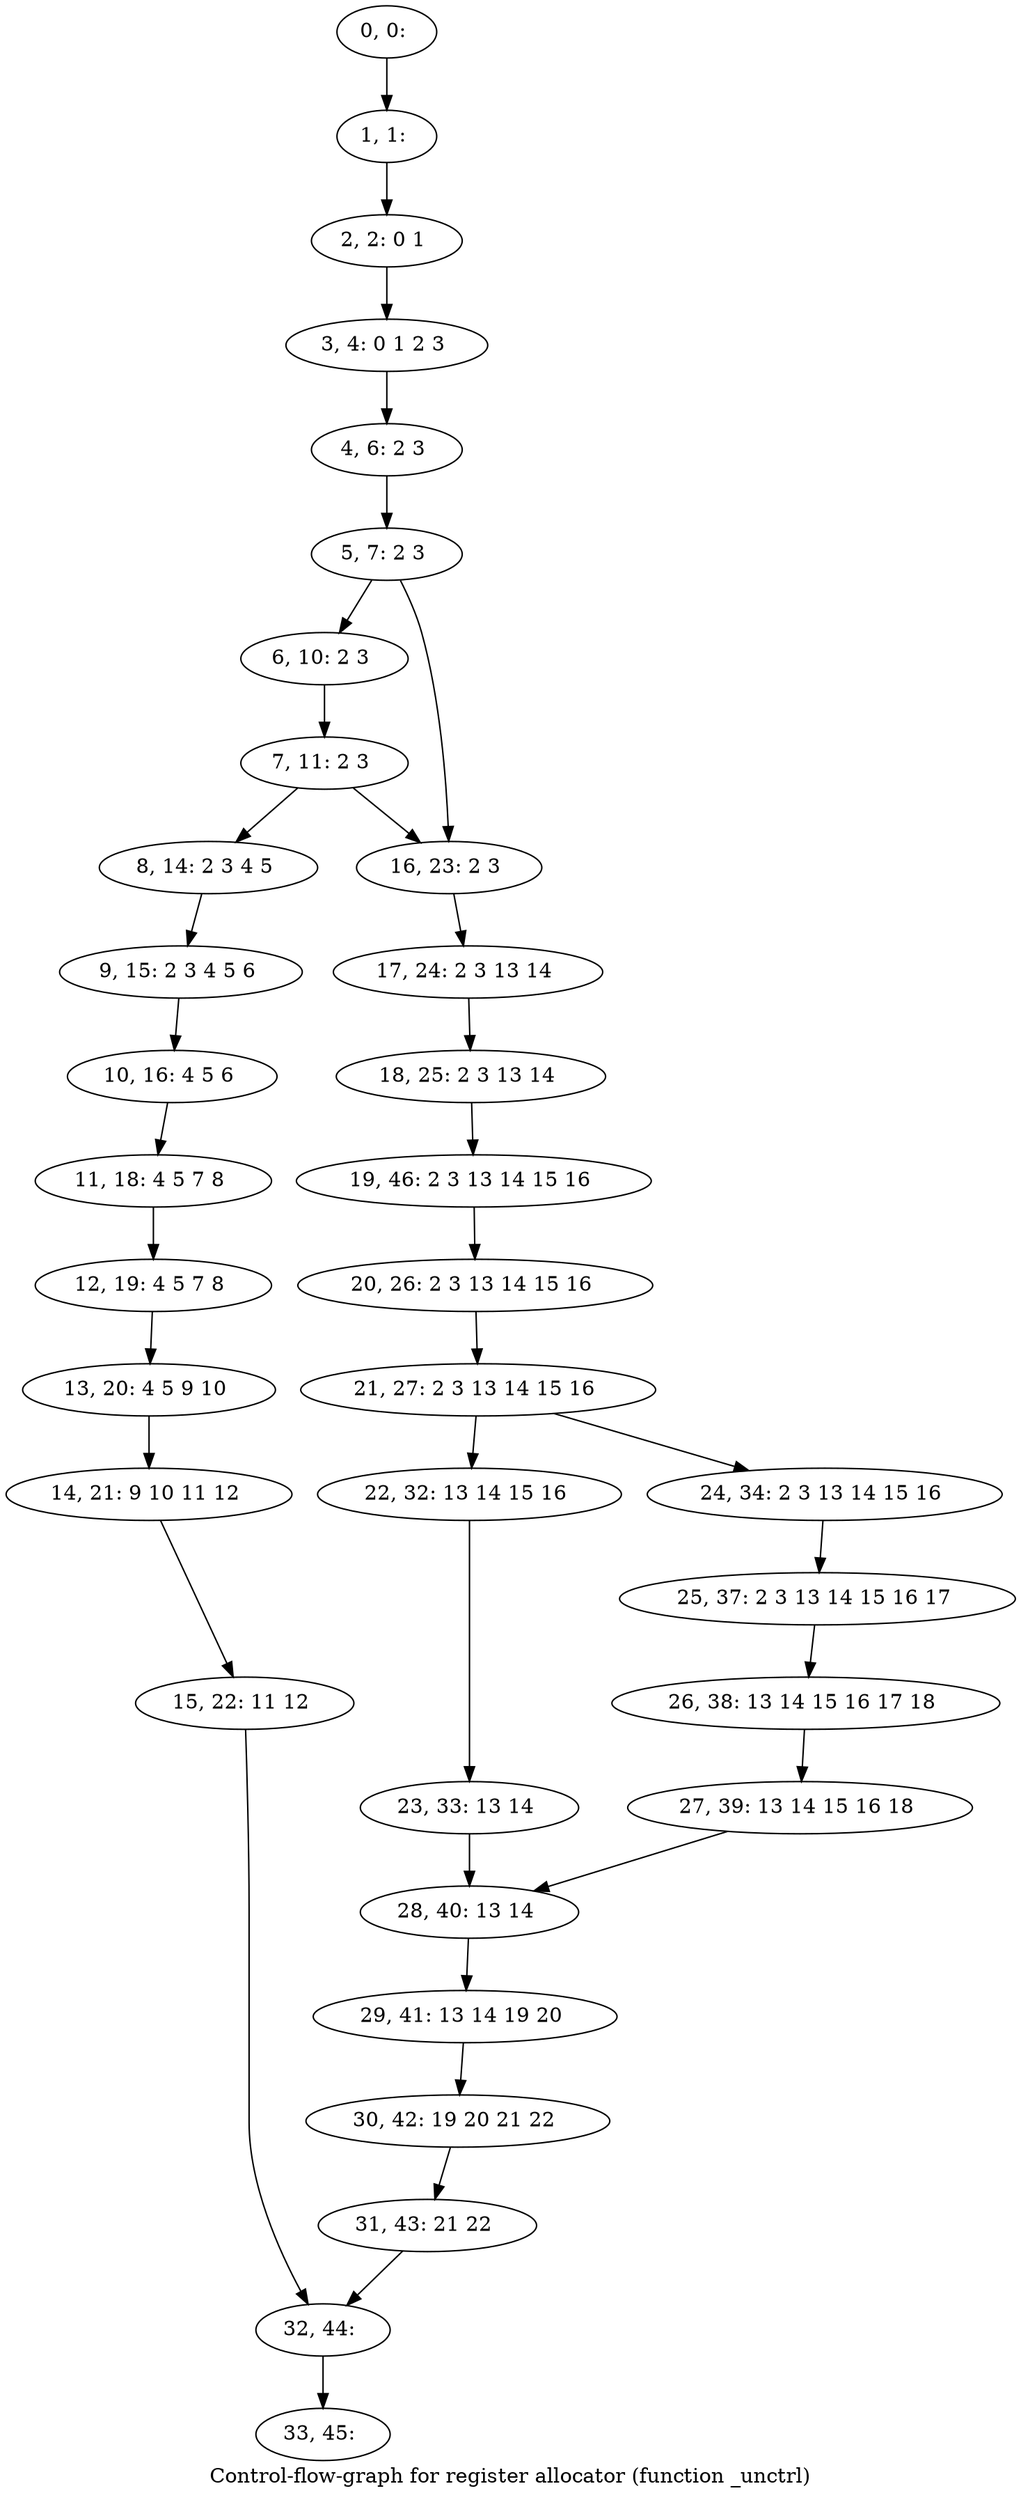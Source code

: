 digraph G {
graph [label="Control-flow-graph for register allocator (function _unctrl)"]
0[label="0, 0: "];
1[label="1, 1: "];
2[label="2, 2: 0 1 "];
3[label="3, 4: 0 1 2 3 "];
4[label="4, 6: 2 3 "];
5[label="5, 7: 2 3 "];
6[label="6, 10: 2 3 "];
7[label="7, 11: 2 3 "];
8[label="8, 14: 2 3 4 5 "];
9[label="9, 15: 2 3 4 5 6 "];
10[label="10, 16: 4 5 6 "];
11[label="11, 18: 4 5 7 8 "];
12[label="12, 19: 4 5 7 8 "];
13[label="13, 20: 4 5 9 10 "];
14[label="14, 21: 9 10 11 12 "];
15[label="15, 22: 11 12 "];
16[label="16, 23: 2 3 "];
17[label="17, 24: 2 3 13 14 "];
18[label="18, 25: 2 3 13 14 "];
19[label="19, 46: 2 3 13 14 15 16 "];
20[label="20, 26: 2 3 13 14 15 16 "];
21[label="21, 27: 2 3 13 14 15 16 "];
22[label="22, 32: 13 14 15 16 "];
23[label="23, 33: 13 14 "];
24[label="24, 34: 2 3 13 14 15 16 "];
25[label="25, 37: 2 3 13 14 15 16 17 "];
26[label="26, 38: 13 14 15 16 17 18 "];
27[label="27, 39: 13 14 15 16 18 "];
28[label="28, 40: 13 14 "];
29[label="29, 41: 13 14 19 20 "];
30[label="30, 42: 19 20 21 22 "];
31[label="31, 43: 21 22 "];
32[label="32, 44: "];
33[label="33, 45: "];
0->1 ;
1->2 ;
2->3 ;
3->4 ;
4->5 ;
5->6 ;
5->16 ;
6->7 ;
7->8 ;
7->16 ;
8->9 ;
9->10 ;
10->11 ;
11->12 ;
12->13 ;
13->14 ;
14->15 ;
15->32 ;
16->17 ;
17->18 ;
18->19 ;
19->20 ;
20->21 ;
21->22 ;
21->24 ;
22->23 ;
23->28 ;
24->25 ;
25->26 ;
26->27 ;
27->28 ;
28->29 ;
29->30 ;
30->31 ;
31->32 ;
32->33 ;
}
